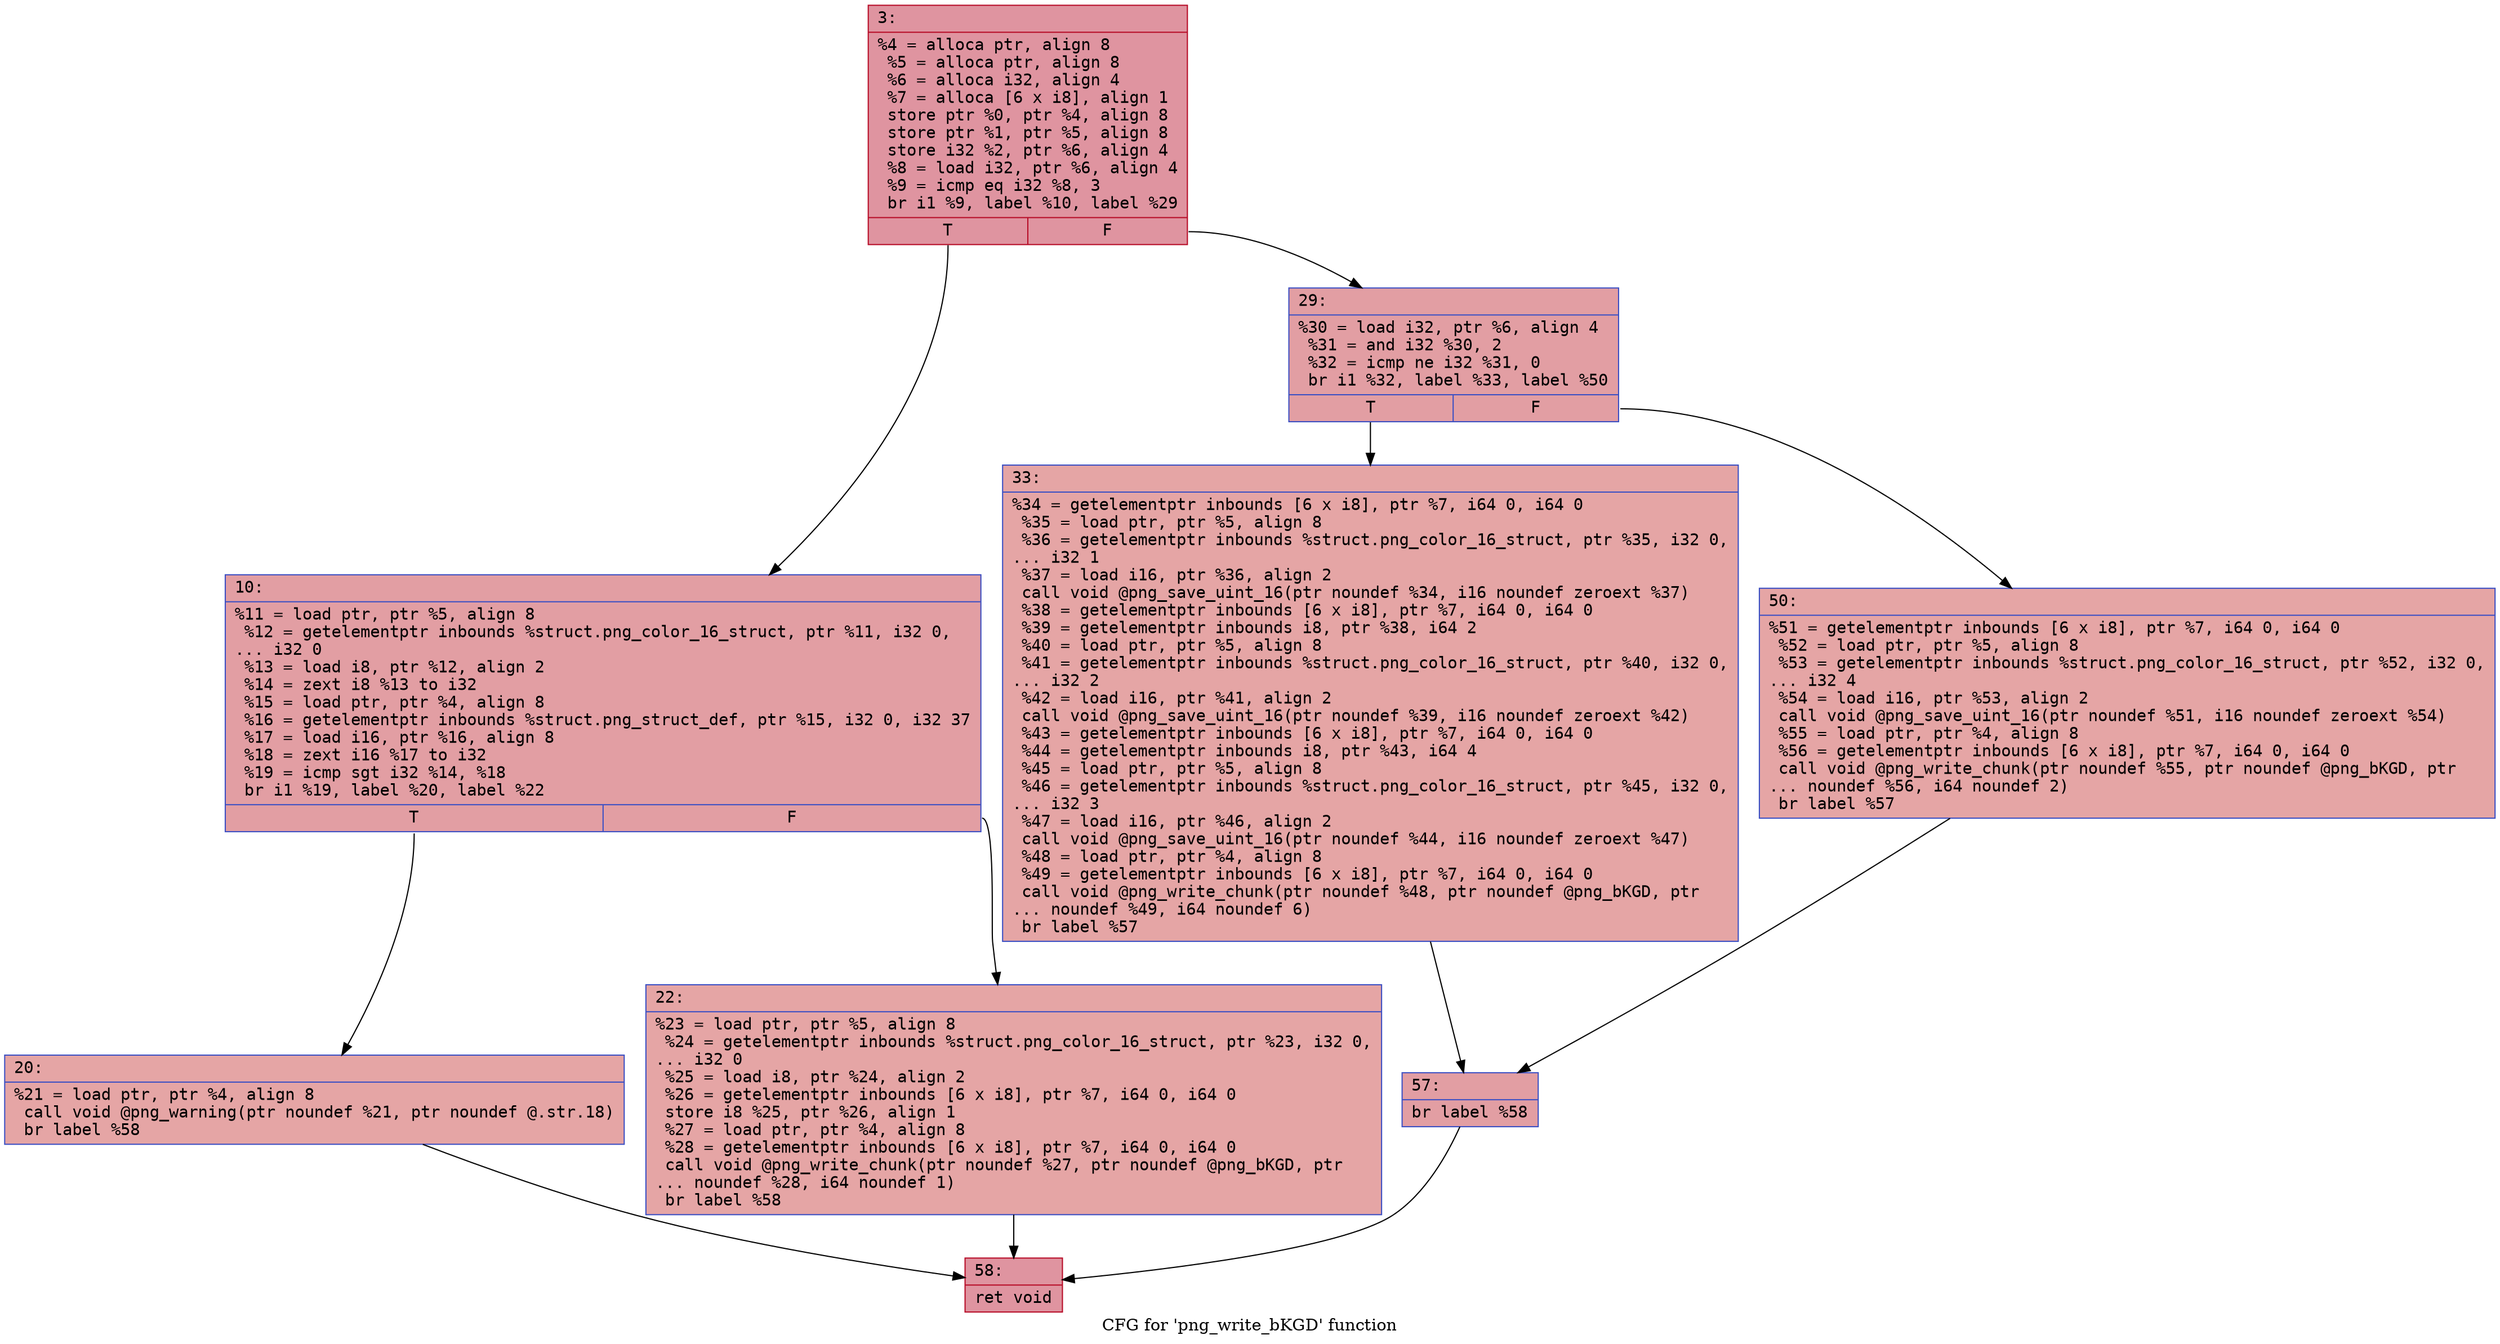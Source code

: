 digraph "CFG for 'png_write_bKGD' function" {
	label="CFG for 'png_write_bKGD' function";

	Node0x6000023ad4f0 [shape=record,color="#b70d28ff", style=filled, fillcolor="#b70d2870" fontname="Courier",label="{3:\l|  %4 = alloca ptr, align 8\l  %5 = alloca ptr, align 8\l  %6 = alloca i32, align 4\l  %7 = alloca [6 x i8], align 1\l  store ptr %0, ptr %4, align 8\l  store ptr %1, ptr %5, align 8\l  store i32 %2, ptr %6, align 4\l  %8 = load i32, ptr %6, align 4\l  %9 = icmp eq i32 %8, 3\l  br i1 %9, label %10, label %29\l|{<s0>T|<s1>F}}"];
	Node0x6000023ad4f0:s0 -> Node0x6000023ad540[tooltip="3 -> 10\nProbability 50.00%" ];
	Node0x6000023ad4f0:s1 -> Node0x6000023ad630[tooltip="3 -> 29\nProbability 50.00%" ];
	Node0x6000023ad540 [shape=record,color="#3d50c3ff", style=filled, fillcolor="#be242e70" fontname="Courier",label="{10:\l|  %11 = load ptr, ptr %5, align 8\l  %12 = getelementptr inbounds %struct.png_color_16_struct, ptr %11, i32 0,\l... i32 0\l  %13 = load i8, ptr %12, align 2\l  %14 = zext i8 %13 to i32\l  %15 = load ptr, ptr %4, align 8\l  %16 = getelementptr inbounds %struct.png_struct_def, ptr %15, i32 0, i32 37\l  %17 = load i16, ptr %16, align 8\l  %18 = zext i16 %17 to i32\l  %19 = icmp sgt i32 %14, %18\l  br i1 %19, label %20, label %22\l|{<s0>T|<s1>F}}"];
	Node0x6000023ad540:s0 -> Node0x6000023ad590[tooltip="10 -> 20\nProbability 50.00%" ];
	Node0x6000023ad540:s1 -> Node0x6000023ad5e0[tooltip="10 -> 22\nProbability 50.00%" ];
	Node0x6000023ad590 [shape=record,color="#3d50c3ff", style=filled, fillcolor="#c5333470" fontname="Courier",label="{20:\l|  %21 = load ptr, ptr %4, align 8\l  call void @png_warning(ptr noundef %21, ptr noundef @.str.18)\l  br label %58\l}"];
	Node0x6000023ad590 -> Node0x6000023ad770[tooltip="20 -> 58\nProbability 100.00%" ];
	Node0x6000023ad5e0 [shape=record,color="#3d50c3ff", style=filled, fillcolor="#c5333470" fontname="Courier",label="{22:\l|  %23 = load ptr, ptr %5, align 8\l  %24 = getelementptr inbounds %struct.png_color_16_struct, ptr %23, i32 0,\l... i32 0\l  %25 = load i8, ptr %24, align 2\l  %26 = getelementptr inbounds [6 x i8], ptr %7, i64 0, i64 0\l  store i8 %25, ptr %26, align 1\l  %27 = load ptr, ptr %4, align 8\l  %28 = getelementptr inbounds [6 x i8], ptr %7, i64 0, i64 0\l  call void @png_write_chunk(ptr noundef %27, ptr noundef @png_bKGD, ptr\l... noundef %28, i64 noundef 1)\l  br label %58\l}"];
	Node0x6000023ad5e0 -> Node0x6000023ad770[tooltip="22 -> 58\nProbability 100.00%" ];
	Node0x6000023ad630 [shape=record,color="#3d50c3ff", style=filled, fillcolor="#be242e70" fontname="Courier",label="{29:\l|  %30 = load i32, ptr %6, align 4\l  %31 = and i32 %30, 2\l  %32 = icmp ne i32 %31, 0\l  br i1 %32, label %33, label %50\l|{<s0>T|<s1>F}}"];
	Node0x6000023ad630:s0 -> Node0x6000023ad680[tooltip="29 -> 33\nProbability 50.00%" ];
	Node0x6000023ad630:s1 -> Node0x6000023ad6d0[tooltip="29 -> 50\nProbability 50.00%" ];
	Node0x6000023ad680 [shape=record,color="#3d50c3ff", style=filled, fillcolor="#c5333470" fontname="Courier",label="{33:\l|  %34 = getelementptr inbounds [6 x i8], ptr %7, i64 0, i64 0\l  %35 = load ptr, ptr %5, align 8\l  %36 = getelementptr inbounds %struct.png_color_16_struct, ptr %35, i32 0,\l... i32 1\l  %37 = load i16, ptr %36, align 2\l  call void @png_save_uint_16(ptr noundef %34, i16 noundef zeroext %37)\l  %38 = getelementptr inbounds [6 x i8], ptr %7, i64 0, i64 0\l  %39 = getelementptr inbounds i8, ptr %38, i64 2\l  %40 = load ptr, ptr %5, align 8\l  %41 = getelementptr inbounds %struct.png_color_16_struct, ptr %40, i32 0,\l... i32 2\l  %42 = load i16, ptr %41, align 2\l  call void @png_save_uint_16(ptr noundef %39, i16 noundef zeroext %42)\l  %43 = getelementptr inbounds [6 x i8], ptr %7, i64 0, i64 0\l  %44 = getelementptr inbounds i8, ptr %43, i64 4\l  %45 = load ptr, ptr %5, align 8\l  %46 = getelementptr inbounds %struct.png_color_16_struct, ptr %45, i32 0,\l... i32 3\l  %47 = load i16, ptr %46, align 2\l  call void @png_save_uint_16(ptr noundef %44, i16 noundef zeroext %47)\l  %48 = load ptr, ptr %4, align 8\l  %49 = getelementptr inbounds [6 x i8], ptr %7, i64 0, i64 0\l  call void @png_write_chunk(ptr noundef %48, ptr noundef @png_bKGD, ptr\l... noundef %49, i64 noundef 6)\l  br label %57\l}"];
	Node0x6000023ad680 -> Node0x6000023ad720[tooltip="33 -> 57\nProbability 100.00%" ];
	Node0x6000023ad6d0 [shape=record,color="#3d50c3ff", style=filled, fillcolor="#c5333470" fontname="Courier",label="{50:\l|  %51 = getelementptr inbounds [6 x i8], ptr %7, i64 0, i64 0\l  %52 = load ptr, ptr %5, align 8\l  %53 = getelementptr inbounds %struct.png_color_16_struct, ptr %52, i32 0,\l... i32 4\l  %54 = load i16, ptr %53, align 2\l  call void @png_save_uint_16(ptr noundef %51, i16 noundef zeroext %54)\l  %55 = load ptr, ptr %4, align 8\l  %56 = getelementptr inbounds [6 x i8], ptr %7, i64 0, i64 0\l  call void @png_write_chunk(ptr noundef %55, ptr noundef @png_bKGD, ptr\l... noundef %56, i64 noundef 2)\l  br label %57\l}"];
	Node0x6000023ad6d0 -> Node0x6000023ad720[tooltip="50 -> 57\nProbability 100.00%" ];
	Node0x6000023ad720 [shape=record,color="#3d50c3ff", style=filled, fillcolor="#be242e70" fontname="Courier",label="{57:\l|  br label %58\l}"];
	Node0x6000023ad720 -> Node0x6000023ad770[tooltip="57 -> 58\nProbability 100.00%" ];
	Node0x6000023ad770 [shape=record,color="#b70d28ff", style=filled, fillcolor="#b70d2870" fontname="Courier",label="{58:\l|  ret void\l}"];
}
